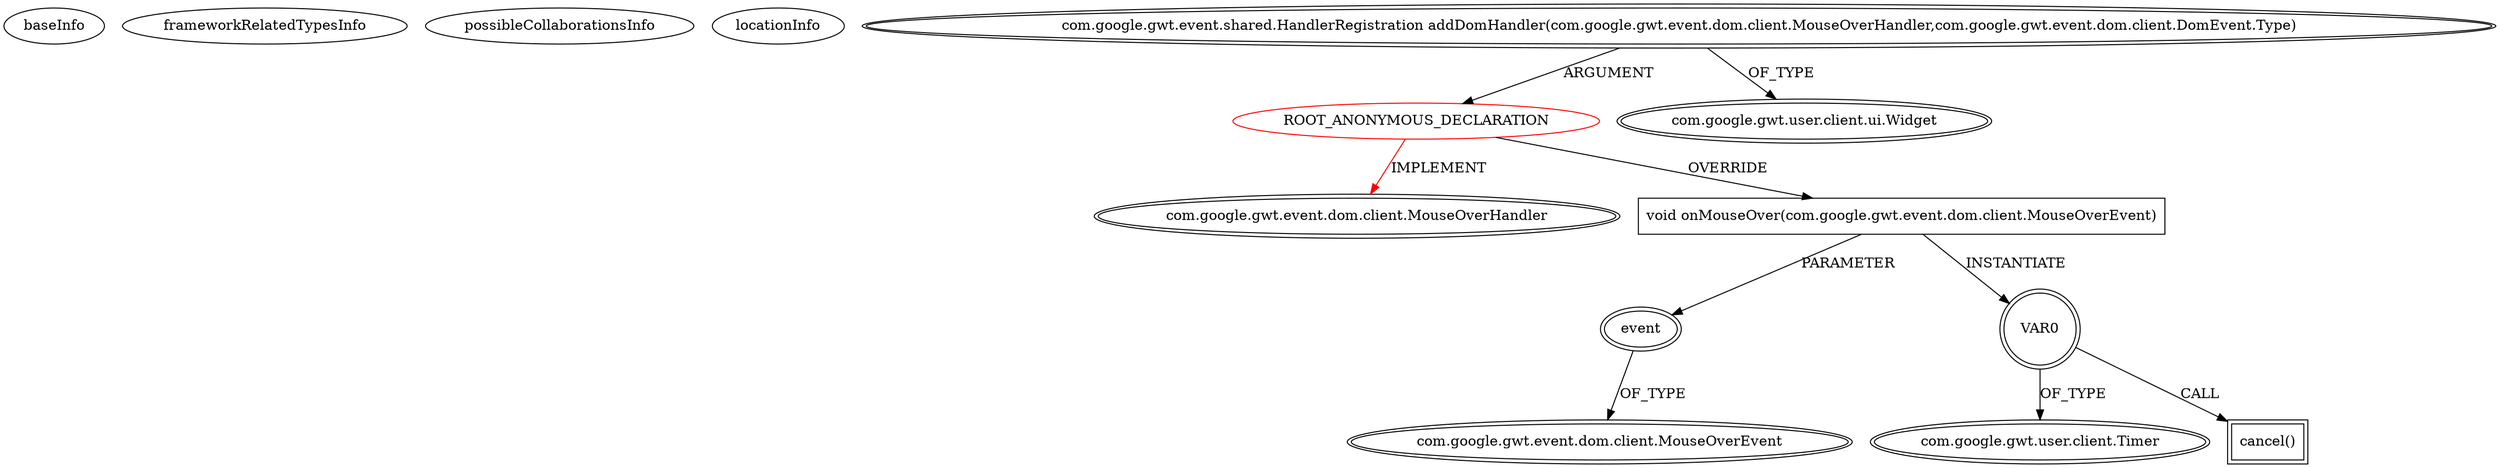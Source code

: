 digraph {
baseInfo[graphId=3548,category="extension_graph",isAnonymous=true,possibleRelation=false]
frameworkRelatedTypesInfo[0="com.google.gwt.event.dom.client.MouseOverHandler"]
possibleCollaborationsInfo[]
locationInfo[projectName="lambourg-WebGallery",filePath="/lambourg-WebGallery/WebGallery-master/client/src/com/lambourg/webgallery/client/pictureview/PictureView.java",contextSignature="void PictureView()",graphId="3548"]
0[label="ROOT_ANONYMOUS_DECLARATION",vertexType="ROOT_ANONYMOUS_DECLARATION",isFrameworkType=false,color=red]
1[label="com.google.gwt.event.dom.client.MouseOverHandler",vertexType="FRAMEWORK_INTERFACE_TYPE",isFrameworkType=true,peripheries=2]
2[label="com.google.gwt.event.shared.HandlerRegistration addDomHandler(com.google.gwt.event.dom.client.MouseOverHandler,com.google.gwt.event.dom.client.DomEvent.Type)",vertexType="OUTSIDE_CALL",isFrameworkType=true,peripheries=2]
3[label="com.google.gwt.user.client.ui.Widget",vertexType="FRAMEWORK_CLASS_TYPE",isFrameworkType=true,peripheries=2]
4[label="void onMouseOver(com.google.gwt.event.dom.client.MouseOverEvent)",vertexType="OVERRIDING_METHOD_DECLARATION",isFrameworkType=false,shape=box]
5[label="event",vertexType="PARAMETER_DECLARATION",isFrameworkType=true,peripheries=2]
6[label="com.google.gwt.event.dom.client.MouseOverEvent",vertexType="FRAMEWORK_CLASS_TYPE",isFrameworkType=true,peripheries=2]
7[label="VAR0",vertexType="VARIABLE_EXPRESION",isFrameworkType=true,peripheries=2,shape=circle]
9[label="com.google.gwt.user.client.Timer",vertexType="FRAMEWORK_CLASS_TYPE",isFrameworkType=true,peripheries=2]
8[label="cancel()",vertexType="INSIDE_CALL",isFrameworkType=true,peripheries=2,shape=box]
0->1[label="IMPLEMENT",color=red]
2->0[label="ARGUMENT"]
2->3[label="OF_TYPE"]
0->4[label="OVERRIDE"]
5->6[label="OF_TYPE"]
4->5[label="PARAMETER"]
4->7[label="INSTANTIATE"]
7->9[label="OF_TYPE"]
7->8[label="CALL"]
}
